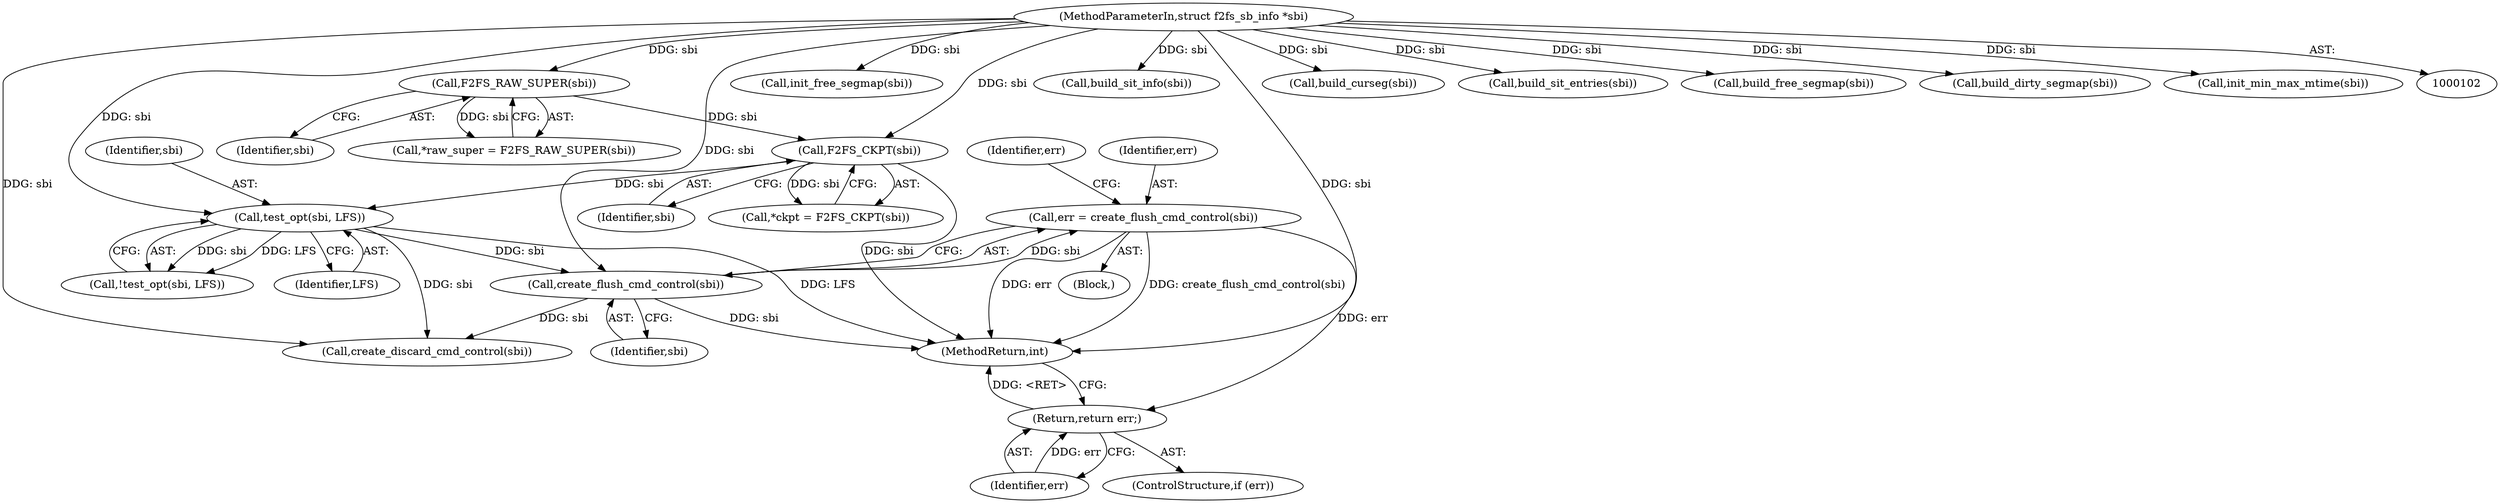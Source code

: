 digraph "0_linux_d4fdf8ba0e5808ba9ad6b44337783bd9935e0982@API" {
"1000256" [label="(Call,err = create_flush_cmd_control(sbi))"];
"1000258" [label="(Call,create_flush_cmd_control(sbi))"];
"1000214" [label="(Call,test_opt(sbi, LFS))"];
"1000113" [label="(Call,F2FS_CKPT(sbi))"];
"1000108" [label="(Call,F2FS_RAW_SUPER(sbi))"];
"1000103" [label="(MethodParameterIn,struct f2fs_sb_info *sbi)"];
"1000262" [label="(Return,return err;)"];
"1000114" [label="(Identifier,sbi)"];
"1000298" [label="(Call,init_free_segmap(sbi))"];
"1000266" [label="(Call,create_discard_cmd_control(sbi))"];
"1000263" [label="(Identifier,err)"];
"1000213" [label="(Call,!test_opt(sbi, LFS))"];
"1000214" [label="(Call,test_opt(sbi, LFS))"];
"1000113" [label="(Call,F2FS_CKPT(sbi))"];
"1000274" [label="(Call,build_sit_info(sbi))"];
"1000260" [label="(ControlStructure,if (err))"];
"1000312" [label="(MethodReturn,int)"];
"1000216" [label="(Identifier,LFS)"];
"1000290" [label="(Call,build_curseg(sbi))"];
"1000262" [label="(Return,return err;)"];
"1000215" [label="(Identifier,sbi)"];
"1000111" [label="(Call,*ckpt = F2FS_CKPT(sbi))"];
"1000261" [label="(Identifier,err)"];
"1000296" [label="(Call,build_sit_entries(sbi))"];
"1000282" [label="(Call,build_free_segmap(sbi))"];
"1000103" [label="(MethodParameterIn,struct f2fs_sb_info *sbi)"];
"1000302" [label="(Call,build_dirty_segmap(sbi))"];
"1000259" [label="(Identifier,sbi)"];
"1000256" [label="(Call,err = create_flush_cmd_control(sbi))"];
"1000108" [label="(Call,F2FS_RAW_SUPER(sbi))"];
"1000255" [label="(Block,)"];
"1000257" [label="(Identifier,err)"];
"1000109" [label="(Identifier,sbi)"];
"1000308" [label="(Call,init_min_max_mtime(sbi))"];
"1000106" [label="(Call,*raw_super = F2FS_RAW_SUPER(sbi))"];
"1000258" [label="(Call,create_flush_cmd_control(sbi))"];
"1000256" -> "1000255"  [label="AST: "];
"1000256" -> "1000258"  [label="CFG: "];
"1000257" -> "1000256"  [label="AST: "];
"1000258" -> "1000256"  [label="AST: "];
"1000261" -> "1000256"  [label="CFG: "];
"1000256" -> "1000312"  [label="DDG: create_flush_cmd_control(sbi)"];
"1000256" -> "1000312"  [label="DDG: err"];
"1000258" -> "1000256"  [label="DDG: sbi"];
"1000256" -> "1000262"  [label="DDG: err"];
"1000258" -> "1000259"  [label="CFG: "];
"1000259" -> "1000258"  [label="AST: "];
"1000258" -> "1000312"  [label="DDG: sbi"];
"1000214" -> "1000258"  [label="DDG: sbi"];
"1000103" -> "1000258"  [label="DDG: sbi"];
"1000258" -> "1000266"  [label="DDG: sbi"];
"1000214" -> "1000213"  [label="AST: "];
"1000214" -> "1000216"  [label="CFG: "];
"1000215" -> "1000214"  [label="AST: "];
"1000216" -> "1000214"  [label="AST: "];
"1000213" -> "1000214"  [label="CFG: "];
"1000214" -> "1000312"  [label="DDG: LFS"];
"1000214" -> "1000213"  [label="DDG: sbi"];
"1000214" -> "1000213"  [label="DDG: LFS"];
"1000113" -> "1000214"  [label="DDG: sbi"];
"1000103" -> "1000214"  [label="DDG: sbi"];
"1000214" -> "1000266"  [label="DDG: sbi"];
"1000113" -> "1000111"  [label="AST: "];
"1000113" -> "1000114"  [label="CFG: "];
"1000114" -> "1000113"  [label="AST: "];
"1000111" -> "1000113"  [label="CFG: "];
"1000113" -> "1000312"  [label="DDG: sbi"];
"1000113" -> "1000111"  [label="DDG: sbi"];
"1000108" -> "1000113"  [label="DDG: sbi"];
"1000103" -> "1000113"  [label="DDG: sbi"];
"1000108" -> "1000106"  [label="AST: "];
"1000108" -> "1000109"  [label="CFG: "];
"1000109" -> "1000108"  [label="AST: "];
"1000106" -> "1000108"  [label="CFG: "];
"1000108" -> "1000106"  [label="DDG: sbi"];
"1000103" -> "1000108"  [label="DDG: sbi"];
"1000103" -> "1000102"  [label="AST: "];
"1000103" -> "1000312"  [label="DDG: sbi"];
"1000103" -> "1000266"  [label="DDG: sbi"];
"1000103" -> "1000274"  [label="DDG: sbi"];
"1000103" -> "1000282"  [label="DDG: sbi"];
"1000103" -> "1000290"  [label="DDG: sbi"];
"1000103" -> "1000296"  [label="DDG: sbi"];
"1000103" -> "1000298"  [label="DDG: sbi"];
"1000103" -> "1000302"  [label="DDG: sbi"];
"1000103" -> "1000308"  [label="DDG: sbi"];
"1000262" -> "1000260"  [label="AST: "];
"1000262" -> "1000263"  [label="CFG: "];
"1000263" -> "1000262"  [label="AST: "];
"1000312" -> "1000262"  [label="CFG: "];
"1000262" -> "1000312"  [label="DDG: <RET>"];
"1000263" -> "1000262"  [label="DDG: err"];
}

